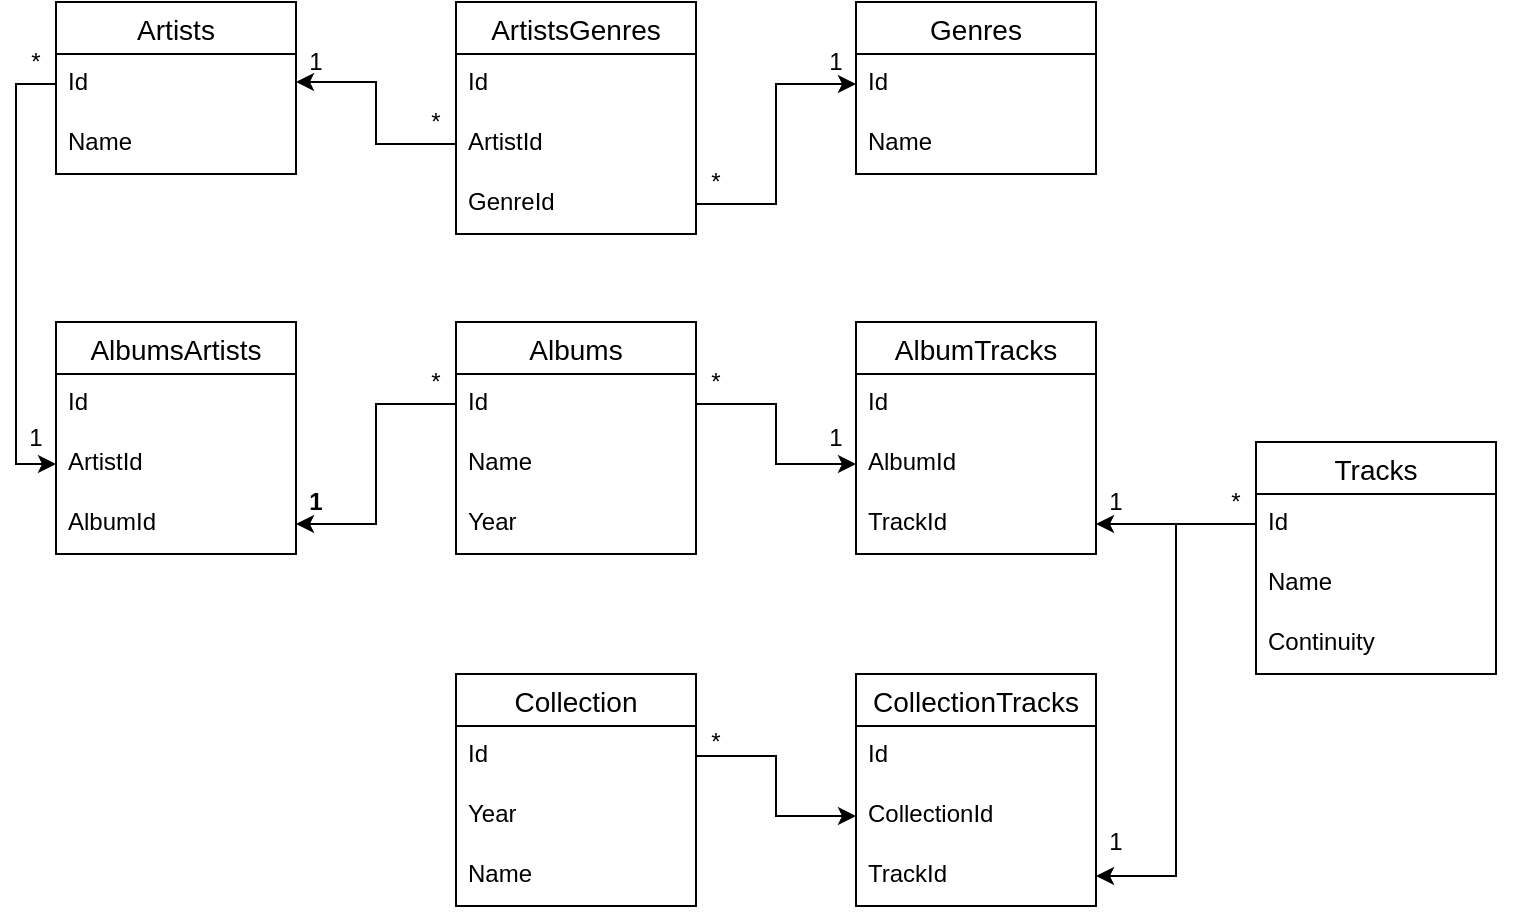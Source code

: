 <mxfile version="14.7.10" type="github">
  <diagram id="b15Hza7nnjam9g2sz_xK" name="Page-1">
    <mxGraphModel dx="1756" dy="773" grid="1" gridSize="10" guides="1" tooltips="1" connect="1" arrows="1" fold="1" page="1" pageScale="1" pageWidth="827" pageHeight="1169" math="0" shadow="0">
      <root>
        <mxCell id="0" />
        <mxCell id="1" parent="0" />
        <mxCell id="3d0mFpOl1IhNJcDzCBlv-16" value="Tracks" style="swimlane;fontStyle=0;childLayout=stackLayout;horizontal=1;startSize=26;horizontalStack=0;resizeParent=1;resizeParentMax=0;resizeLast=0;collapsible=1;marginBottom=0;align=center;fontSize=14;" parent="1" vertex="1">
          <mxGeometry x="680" y="540" width="120" height="116" as="geometry" />
        </mxCell>
        <mxCell id="3d0mFpOl1IhNJcDzCBlv-17" value="Id" style="text;strokeColor=none;fillColor=none;spacingLeft=4;spacingRight=4;overflow=hidden;rotatable=0;points=[[0,0.5],[1,0.5]];portConstraint=eastwest;fontSize=12;" parent="3d0mFpOl1IhNJcDzCBlv-16" vertex="1">
          <mxGeometry y="26" width="120" height="30" as="geometry" />
        </mxCell>
        <mxCell id="3d0mFpOl1IhNJcDzCBlv-22" value="Name" style="text;strokeColor=none;fillColor=none;spacingLeft=4;spacingRight=4;overflow=hidden;rotatable=0;points=[[0,0.5],[1,0.5]];portConstraint=eastwest;fontSize=12;" parent="3d0mFpOl1IhNJcDzCBlv-16" vertex="1">
          <mxGeometry y="56" width="120" height="30" as="geometry" />
        </mxCell>
        <mxCell id="3d0mFpOl1IhNJcDzCBlv-21" value="Continuity" style="text;strokeColor=none;fillColor=none;spacingLeft=4;spacingRight=4;overflow=hidden;rotatable=0;points=[[0,0.5],[1,0.5]];portConstraint=eastwest;fontSize=12;" parent="3d0mFpOl1IhNJcDzCBlv-16" vertex="1">
          <mxGeometry y="86" width="120" height="30" as="geometry" />
        </mxCell>
        <mxCell id="OZKbLnXy2vZ4UF3C5Ezq-23" style="edgeStyle=orthogonalEdgeStyle;rounded=0;orthogonalLoop=1;jettySize=auto;html=1;exitX=1;exitY=0.5;exitDx=0;exitDy=0;" parent="3d0mFpOl1IhNJcDzCBlv-16" source="3d0mFpOl1IhNJcDzCBlv-17" target="3d0mFpOl1IhNJcDzCBlv-17" edge="1">
          <mxGeometry relative="1" as="geometry" />
        </mxCell>
        <mxCell id="3d0mFpOl1IhNJcDzCBlv-24" value="Albums" style="swimlane;fontStyle=0;childLayout=stackLayout;horizontal=1;startSize=26;horizontalStack=0;resizeParent=1;resizeParentMax=0;resizeLast=0;collapsible=1;marginBottom=0;align=center;fontSize=14;" parent="1" vertex="1">
          <mxGeometry x="280" y="480" width="120" height="116" as="geometry" />
        </mxCell>
        <mxCell id="3d0mFpOl1IhNJcDzCBlv-25" value="Id" style="text;strokeColor=none;fillColor=none;spacingLeft=4;spacingRight=4;overflow=hidden;rotatable=0;points=[[0,0.5],[1,0.5]];portConstraint=eastwest;fontSize=12;" parent="3d0mFpOl1IhNJcDzCBlv-24" vertex="1">
          <mxGeometry y="26" width="120" height="30" as="geometry" />
        </mxCell>
        <mxCell id="3d0mFpOl1IhNJcDzCBlv-26" value="Name" style="text;strokeColor=none;fillColor=none;spacingLeft=4;spacingRight=4;overflow=hidden;rotatable=0;points=[[0,0.5],[1,0.5]];portConstraint=eastwest;fontSize=12;" parent="3d0mFpOl1IhNJcDzCBlv-24" vertex="1">
          <mxGeometry y="56" width="120" height="30" as="geometry" />
        </mxCell>
        <mxCell id="3d0mFpOl1IhNJcDzCBlv-27" value="Year" style="text;strokeColor=none;fillColor=none;spacingLeft=4;spacingRight=4;overflow=hidden;rotatable=0;points=[[0,0.5],[1,0.5]];portConstraint=eastwest;fontSize=12;" parent="3d0mFpOl1IhNJcDzCBlv-24" vertex="1">
          <mxGeometry y="86" width="120" height="30" as="geometry" />
        </mxCell>
        <mxCell id="3d0mFpOl1IhNJcDzCBlv-32" value="Artists" style="swimlane;fontStyle=0;childLayout=stackLayout;horizontal=1;startSize=26;horizontalStack=0;resizeParent=1;resizeParentMax=0;resizeLast=0;collapsible=1;marginBottom=0;align=center;fontSize=14;" parent="1" vertex="1">
          <mxGeometry x="80" y="320" width="120" height="86" as="geometry" />
        </mxCell>
        <mxCell id="3d0mFpOl1IhNJcDzCBlv-33" value="Id" style="text;strokeColor=none;fillColor=none;spacingLeft=4;spacingRight=4;overflow=hidden;rotatable=0;points=[[0,0.5],[1,0.5]];portConstraint=eastwest;fontSize=12;" parent="3d0mFpOl1IhNJcDzCBlv-32" vertex="1">
          <mxGeometry y="26" width="120" height="30" as="geometry" />
        </mxCell>
        <mxCell id="3d0mFpOl1IhNJcDzCBlv-34" value="Name" style="text;strokeColor=none;fillColor=none;spacingLeft=4;spacingRight=4;overflow=hidden;rotatable=0;points=[[0,0.5],[1,0.5]];portConstraint=eastwest;fontSize=12;" parent="3d0mFpOl1IhNJcDzCBlv-32" vertex="1">
          <mxGeometry y="56" width="120" height="30" as="geometry" />
        </mxCell>
        <mxCell id="OZKbLnXy2vZ4UF3C5Ezq-3" value="ArtistsGenres" style="swimlane;fontStyle=0;childLayout=stackLayout;horizontal=1;startSize=26;horizontalStack=0;resizeParent=1;resizeParentMax=0;resizeLast=0;collapsible=1;marginBottom=0;align=center;fontSize=14;" parent="1" vertex="1">
          <mxGeometry x="280" y="320" width="120" height="116" as="geometry" />
        </mxCell>
        <mxCell id="OZKbLnXy2vZ4UF3C5Ezq-4" value="Id" style="text;strokeColor=none;fillColor=none;spacingLeft=4;spacingRight=4;overflow=hidden;rotatable=0;points=[[0,0.5],[1,0.5]];portConstraint=eastwest;fontSize=12;" parent="OZKbLnXy2vZ4UF3C5Ezq-3" vertex="1">
          <mxGeometry y="26" width="120" height="30" as="geometry" />
        </mxCell>
        <mxCell id="OZKbLnXy2vZ4UF3C5Ezq-5" value="ArtistId" style="text;strokeColor=none;fillColor=none;spacingLeft=4;spacingRight=4;overflow=hidden;rotatable=0;points=[[0,0.5],[1,0.5]];portConstraint=eastwest;fontSize=12;" parent="OZKbLnXy2vZ4UF3C5Ezq-3" vertex="1">
          <mxGeometry y="56" width="120" height="30" as="geometry" />
        </mxCell>
        <mxCell id="OZKbLnXy2vZ4UF3C5Ezq-6" value="GenreId" style="text;strokeColor=none;fillColor=none;spacingLeft=4;spacingRight=4;overflow=hidden;rotatable=0;points=[[0,0.5],[1,0.5]];portConstraint=eastwest;fontSize=12;" parent="OZKbLnXy2vZ4UF3C5Ezq-3" vertex="1">
          <mxGeometry y="86" width="120" height="30" as="geometry" />
        </mxCell>
        <mxCell id="OZKbLnXy2vZ4UF3C5Ezq-7" value="Genres" style="swimlane;fontStyle=0;childLayout=stackLayout;horizontal=1;startSize=26;horizontalStack=0;resizeParent=1;resizeParentMax=0;resizeLast=0;collapsible=1;marginBottom=0;align=center;fontSize=14;" parent="1" vertex="1">
          <mxGeometry x="480" y="320" width="120" height="86" as="geometry" />
        </mxCell>
        <mxCell id="OZKbLnXy2vZ4UF3C5Ezq-8" value="Id" style="text;strokeColor=none;fillColor=none;spacingLeft=4;spacingRight=4;overflow=hidden;rotatable=0;points=[[0,0.5],[1,0.5]];portConstraint=eastwest;fontSize=12;" parent="OZKbLnXy2vZ4UF3C5Ezq-7" vertex="1">
          <mxGeometry y="26" width="120" height="30" as="geometry" />
        </mxCell>
        <mxCell id="OZKbLnXy2vZ4UF3C5Ezq-9" value="Name" style="text;strokeColor=none;fillColor=none;spacingLeft=4;spacingRight=4;overflow=hidden;rotatable=0;points=[[0,0.5],[1,0.5]];portConstraint=eastwest;fontSize=12;" parent="OZKbLnXy2vZ4UF3C5Ezq-7" vertex="1">
          <mxGeometry y="56" width="120" height="30" as="geometry" />
        </mxCell>
        <mxCell id="OZKbLnXy2vZ4UF3C5Ezq-11" value="*" style="text;html=1;strokeColor=none;fillColor=none;align=center;verticalAlign=middle;whiteSpace=wrap;rounded=0;" parent="1" vertex="1">
          <mxGeometry x="400" y="400" width="20" height="20" as="geometry" />
        </mxCell>
        <mxCell id="OZKbLnXy2vZ4UF3C5Ezq-12" value="1" style="text;html=1;strokeColor=none;fillColor=none;align=center;verticalAlign=middle;whiteSpace=wrap;rounded=0;" parent="1" vertex="1">
          <mxGeometry x="460" y="340" width="20" height="20" as="geometry" />
        </mxCell>
        <mxCell id="OZKbLnXy2vZ4UF3C5Ezq-14" value="1" style="text;html=1;strokeColor=none;fillColor=none;align=center;verticalAlign=middle;whiteSpace=wrap;rounded=0;" parent="1" vertex="1">
          <mxGeometry x="200" y="340" width="20" height="20" as="geometry" />
        </mxCell>
        <mxCell id="OZKbLnXy2vZ4UF3C5Ezq-17" value="AlbumsArtists" style="swimlane;fontStyle=0;childLayout=stackLayout;horizontal=1;startSize=26;horizontalStack=0;resizeParent=1;resizeParentMax=0;resizeLast=0;collapsible=1;marginBottom=0;align=center;fontSize=14;" parent="1" vertex="1">
          <mxGeometry x="80" y="480" width="120" height="116" as="geometry" />
        </mxCell>
        <mxCell id="OZKbLnXy2vZ4UF3C5Ezq-18" value="Id" style="text;strokeColor=none;fillColor=none;spacingLeft=4;spacingRight=4;overflow=hidden;rotatable=0;points=[[0,0.5],[1,0.5]];portConstraint=eastwest;fontSize=12;" parent="OZKbLnXy2vZ4UF3C5Ezq-17" vertex="1">
          <mxGeometry y="26" width="120" height="30" as="geometry" />
        </mxCell>
        <mxCell id="OZKbLnXy2vZ4UF3C5Ezq-19" value="ArtistId" style="text;strokeColor=none;fillColor=none;spacingLeft=4;spacingRight=4;overflow=hidden;rotatable=0;points=[[0,0.5],[1,0.5]];portConstraint=eastwest;fontSize=12;" parent="OZKbLnXy2vZ4UF3C5Ezq-17" vertex="1">
          <mxGeometry y="56" width="120" height="30" as="geometry" />
        </mxCell>
        <mxCell id="OZKbLnXy2vZ4UF3C5Ezq-20" value="AlbumId" style="text;strokeColor=none;fillColor=none;spacingLeft=4;spacingRight=4;overflow=hidden;rotatable=0;points=[[0,0.5],[1,0.5]];portConstraint=eastwest;fontSize=12;" parent="OZKbLnXy2vZ4UF3C5Ezq-17" vertex="1">
          <mxGeometry y="86" width="120" height="30" as="geometry" />
        </mxCell>
        <mxCell id="OZKbLnXy2vZ4UF3C5Ezq-21" style="edgeStyle=orthogonalEdgeStyle;rounded=0;orthogonalLoop=1;jettySize=auto;html=1;exitX=0;exitY=0.5;exitDx=0;exitDy=0;entryX=0;entryY=0.5;entryDx=0;entryDy=0;" parent="1" source="3d0mFpOl1IhNJcDzCBlv-33" target="OZKbLnXy2vZ4UF3C5Ezq-19" edge="1">
          <mxGeometry relative="1" as="geometry" />
        </mxCell>
        <mxCell id="OZKbLnXy2vZ4UF3C5Ezq-22" style="edgeStyle=orthogonalEdgeStyle;rounded=0;orthogonalLoop=1;jettySize=auto;html=1;exitX=0;exitY=0.5;exitDx=0;exitDy=0;entryX=1;entryY=0.5;entryDx=0;entryDy=0;" parent="1" source="3d0mFpOl1IhNJcDzCBlv-25" target="OZKbLnXy2vZ4UF3C5Ezq-20" edge="1">
          <mxGeometry relative="1" as="geometry" />
        </mxCell>
        <mxCell id="OZKbLnXy2vZ4UF3C5Ezq-24" value="AlbumTracks" style="swimlane;fontStyle=0;childLayout=stackLayout;horizontal=1;startSize=26;horizontalStack=0;resizeParent=1;resizeParentMax=0;resizeLast=0;collapsible=1;marginBottom=0;align=center;fontSize=14;" parent="1" vertex="1">
          <mxGeometry x="480" y="480" width="120" height="116" as="geometry" />
        </mxCell>
        <mxCell id="OZKbLnXy2vZ4UF3C5Ezq-25" value="Id" style="text;strokeColor=none;fillColor=none;spacingLeft=4;spacingRight=4;overflow=hidden;rotatable=0;points=[[0,0.5],[1,0.5]];portConstraint=eastwest;fontSize=12;" parent="OZKbLnXy2vZ4UF3C5Ezq-24" vertex="1">
          <mxGeometry y="26" width="120" height="30" as="geometry" />
        </mxCell>
        <mxCell id="OZKbLnXy2vZ4UF3C5Ezq-27" value="AlbumId" style="text;strokeColor=none;fillColor=none;spacingLeft=4;spacingRight=4;overflow=hidden;rotatable=0;points=[[0,0.5],[1,0.5]];portConstraint=eastwest;fontSize=12;" parent="OZKbLnXy2vZ4UF3C5Ezq-24" vertex="1">
          <mxGeometry y="56" width="120" height="30" as="geometry" />
        </mxCell>
        <mxCell id="OZKbLnXy2vZ4UF3C5Ezq-26" value="TrackId" style="text;strokeColor=none;fillColor=none;spacingLeft=4;spacingRight=4;overflow=hidden;rotatable=0;points=[[0,0.5],[1,0.5]];portConstraint=eastwest;fontSize=12;" parent="OZKbLnXy2vZ4UF3C5Ezq-24" vertex="1">
          <mxGeometry y="86" width="120" height="30" as="geometry" />
        </mxCell>
        <mxCell id="OZKbLnXy2vZ4UF3C5Ezq-28" style="edgeStyle=orthogonalEdgeStyle;rounded=0;orthogonalLoop=1;jettySize=auto;html=1;exitX=1;exitY=0.5;exitDx=0;exitDy=0;" parent="1" source="3d0mFpOl1IhNJcDzCBlv-25" target="OZKbLnXy2vZ4UF3C5Ezq-27" edge="1">
          <mxGeometry relative="1" as="geometry" />
        </mxCell>
        <mxCell id="OZKbLnXy2vZ4UF3C5Ezq-29" style="edgeStyle=orthogonalEdgeStyle;rounded=0;orthogonalLoop=1;jettySize=auto;html=1;exitX=0;exitY=0.5;exitDx=0;exitDy=0;" parent="1" source="3d0mFpOl1IhNJcDzCBlv-17" target="OZKbLnXy2vZ4UF3C5Ezq-26" edge="1">
          <mxGeometry relative="1" as="geometry" />
        </mxCell>
        <mxCell id="OZKbLnXy2vZ4UF3C5Ezq-30" value="Collection" style="swimlane;fontStyle=0;childLayout=stackLayout;horizontal=1;startSize=26;horizontalStack=0;resizeParent=1;resizeParentMax=0;resizeLast=0;collapsible=1;marginBottom=0;align=center;fontSize=14;" parent="1" vertex="1">
          <mxGeometry x="280" y="656" width="120" height="116" as="geometry">
            <mxRectangle x="320" y="656" width="90" height="26" as="alternateBounds" />
          </mxGeometry>
        </mxCell>
        <mxCell id="OZKbLnXy2vZ4UF3C5Ezq-31" value="Id" style="text;strokeColor=none;fillColor=none;spacingLeft=4;spacingRight=4;overflow=hidden;rotatable=0;points=[[0,0.5],[1,0.5]];portConstraint=eastwest;fontSize=12;" parent="OZKbLnXy2vZ4UF3C5Ezq-30" vertex="1">
          <mxGeometry y="26" width="120" height="30" as="geometry" />
        </mxCell>
        <mxCell id="OZKbLnXy2vZ4UF3C5Ezq-33" value="Year" style="text;strokeColor=none;fillColor=none;spacingLeft=4;spacingRight=4;overflow=hidden;rotatable=0;points=[[0,0.5],[1,0.5]];portConstraint=eastwest;fontSize=12;" parent="OZKbLnXy2vZ4UF3C5Ezq-30" vertex="1">
          <mxGeometry y="56" width="120" height="30" as="geometry" />
        </mxCell>
        <mxCell id="OZKbLnXy2vZ4UF3C5Ezq-34" value="Name" style="text;strokeColor=none;fillColor=none;spacingLeft=4;spacingRight=4;overflow=hidden;rotatable=0;points=[[0,0.5],[1,0.5]];portConstraint=eastwest;fontSize=12;" parent="OZKbLnXy2vZ4UF3C5Ezq-30" vertex="1">
          <mxGeometry y="86" width="120" height="30" as="geometry" />
        </mxCell>
        <mxCell id="OZKbLnXy2vZ4UF3C5Ezq-36" value="CollectionTracks" style="swimlane;fontStyle=0;childLayout=stackLayout;horizontal=1;startSize=26;horizontalStack=0;resizeParent=1;resizeParentMax=0;resizeLast=0;collapsible=1;marginBottom=0;align=center;fontSize=14;" parent="1" vertex="1">
          <mxGeometry x="480" y="656" width="120" height="116" as="geometry" />
        </mxCell>
        <mxCell id="OZKbLnXy2vZ4UF3C5Ezq-37" value="Id" style="text;strokeColor=none;fillColor=none;spacingLeft=4;spacingRight=4;overflow=hidden;rotatable=0;points=[[0,0.5],[1,0.5]];portConstraint=eastwest;fontSize=12;" parent="OZKbLnXy2vZ4UF3C5Ezq-36" vertex="1">
          <mxGeometry y="26" width="120" height="30" as="geometry" />
        </mxCell>
        <mxCell id="OZKbLnXy2vZ4UF3C5Ezq-38" value="CollectionId" style="text;strokeColor=none;fillColor=none;spacingLeft=4;spacingRight=4;overflow=hidden;rotatable=0;points=[[0,0.5],[1,0.5]];portConstraint=eastwest;fontSize=12;" parent="OZKbLnXy2vZ4UF3C5Ezq-36" vertex="1">
          <mxGeometry y="56" width="120" height="30" as="geometry" />
        </mxCell>
        <mxCell id="OZKbLnXy2vZ4UF3C5Ezq-39" value="TrackId" style="text;strokeColor=none;fillColor=none;spacingLeft=4;spacingRight=4;overflow=hidden;rotatable=0;points=[[0,0.5],[1,0.5]];portConstraint=eastwest;fontSize=12;" parent="OZKbLnXy2vZ4UF3C5Ezq-36" vertex="1">
          <mxGeometry y="86" width="120" height="30" as="geometry" />
        </mxCell>
        <mxCell id="OZKbLnXy2vZ4UF3C5Ezq-40" style="edgeStyle=orthogonalEdgeStyle;rounded=0;orthogonalLoop=1;jettySize=auto;html=1;exitX=0;exitY=0.5;exitDx=0;exitDy=0;entryX=1;entryY=0.5;entryDx=0;entryDy=0;" parent="1" source="3d0mFpOl1IhNJcDzCBlv-17" target="OZKbLnXy2vZ4UF3C5Ezq-39" edge="1">
          <mxGeometry relative="1" as="geometry">
            <Array as="points">
              <mxPoint x="640" y="581" />
              <mxPoint x="640" y="757" />
            </Array>
          </mxGeometry>
        </mxCell>
        <mxCell id="OZKbLnXy2vZ4UF3C5Ezq-41" style="edgeStyle=orthogonalEdgeStyle;rounded=0;orthogonalLoop=1;jettySize=auto;html=1;exitX=1;exitY=0.5;exitDx=0;exitDy=0;entryX=0;entryY=0.5;entryDx=0;entryDy=0;" parent="1" source="OZKbLnXy2vZ4UF3C5Ezq-31" target="OZKbLnXy2vZ4UF3C5Ezq-38" edge="1">
          <mxGeometry relative="1" as="geometry" />
        </mxCell>
        <mxCell id="OZKbLnXy2vZ4UF3C5Ezq-42" style="edgeStyle=orthogonalEdgeStyle;rounded=0;orthogonalLoop=1;jettySize=auto;html=1;exitX=0;exitY=0.5;exitDx=0;exitDy=0;entryX=0;entryY=1;entryDx=0;entryDy=0;" parent="1" source="OZKbLnXy2vZ4UF3C5Ezq-5" edge="1">
          <mxGeometry relative="1" as="geometry">
            <mxPoint x="200" y="360" as="targetPoint" />
            <Array as="points">
              <mxPoint x="240" y="391" />
              <mxPoint x="240" y="360" />
            </Array>
          </mxGeometry>
        </mxCell>
        <mxCell id="OZKbLnXy2vZ4UF3C5Ezq-10" style="edgeStyle=orthogonalEdgeStyle;rounded=0;orthogonalLoop=1;jettySize=auto;html=1;exitX=1;exitY=0.5;exitDx=0;exitDy=0;entryX=0;entryY=0.5;entryDx=0;entryDy=0;" parent="1" source="OZKbLnXy2vZ4UF3C5Ezq-6" target="OZKbLnXy2vZ4UF3C5Ezq-8" edge="1">
          <mxGeometry relative="1" as="geometry">
            <mxPoint x="450" y="350" as="sourcePoint" />
          </mxGeometry>
        </mxCell>
        <mxCell id="OZKbLnXy2vZ4UF3C5Ezq-43" value="1" style="text;html=1;strokeColor=none;fillColor=none;align=center;verticalAlign=middle;whiteSpace=wrap;rounded=0;fontStyle=1" parent="1" vertex="1">
          <mxGeometry x="200" y="560" width="20" height="20" as="geometry" />
        </mxCell>
        <mxCell id="OZKbLnXy2vZ4UF3C5Ezq-44" value="*" style="text;html=1;strokeColor=none;fillColor=none;align=center;verticalAlign=middle;whiteSpace=wrap;rounded=0;" parent="1" vertex="1">
          <mxGeometry x="260" y="500" width="20" height="20" as="geometry" />
        </mxCell>
        <mxCell id="OZKbLnXy2vZ4UF3C5Ezq-45" value="*" style="text;html=1;strokeColor=none;fillColor=none;align=center;verticalAlign=middle;whiteSpace=wrap;rounded=0;" parent="1" vertex="1">
          <mxGeometry x="260" y="370" width="20" height="20" as="geometry" />
        </mxCell>
        <mxCell id="OZKbLnXy2vZ4UF3C5Ezq-46" value="*" style="text;html=1;strokeColor=none;fillColor=none;align=center;verticalAlign=middle;whiteSpace=wrap;rounded=0;" parent="1" vertex="1">
          <mxGeometry x="400" y="500" width="20" height="20" as="geometry" />
        </mxCell>
        <mxCell id="OZKbLnXy2vZ4UF3C5Ezq-47" value="1" style="text;html=1;strokeColor=none;fillColor=none;align=center;verticalAlign=middle;whiteSpace=wrap;rounded=0;" parent="1" vertex="1">
          <mxGeometry x="460" y="528" width="20" height="20" as="geometry" />
        </mxCell>
        <mxCell id="OZKbLnXy2vZ4UF3C5Ezq-48" value="1" style="text;html=1;strokeColor=none;fillColor=none;align=center;verticalAlign=middle;whiteSpace=wrap;rounded=0;" parent="1" vertex="1">
          <mxGeometry x="60" y="528" width="20" height="20" as="geometry" />
        </mxCell>
        <mxCell id="OZKbLnXy2vZ4UF3C5Ezq-49" value="*" style="text;html=1;strokeColor=none;fillColor=none;align=center;verticalAlign=middle;whiteSpace=wrap;rounded=0;" parent="1" vertex="1">
          <mxGeometry x="60" y="340" width="20" height="20" as="geometry" />
        </mxCell>
        <mxCell id="OZKbLnXy2vZ4UF3C5Ezq-50" value="1" style="text;html=1;strokeColor=none;fillColor=none;align=center;verticalAlign=middle;whiteSpace=wrap;rounded=0;" parent="1" vertex="1">
          <mxGeometry x="600" y="730" width="20" height="20" as="geometry" />
        </mxCell>
        <mxCell id="OZKbLnXy2vZ4UF3C5Ezq-51" value="1" style="text;html=1;strokeColor=none;fillColor=none;align=center;verticalAlign=middle;whiteSpace=wrap;rounded=0;" parent="1" vertex="1">
          <mxGeometry x="600" y="560" width="20" height="20" as="geometry" />
        </mxCell>
        <mxCell id="OZKbLnXy2vZ4UF3C5Ezq-52" value="*" style="text;html=1;strokeColor=none;fillColor=none;align=center;verticalAlign=middle;whiteSpace=wrap;rounded=0;" parent="1" vertex="1">
          <mxGeometry x="660" y="560" width="20" height="20" as="geometry" />
        </mxCell>
        <mxCell id="OZKbLnXy2vZ4UF3C5Ezq-53" value="*" style="text;html=1;strokeColor=none;fillColor=none;align=center;verticalAlign=middle;whiteSpace=wrap;rounded=0;" parent="1" vertex="1">
          <mxGeometry x="400" y="680" width="20" height="20" as="geometry" />
        </mxCell>
      </root>
    </mxGraphModel>
  </diagram>
</mxfile>
